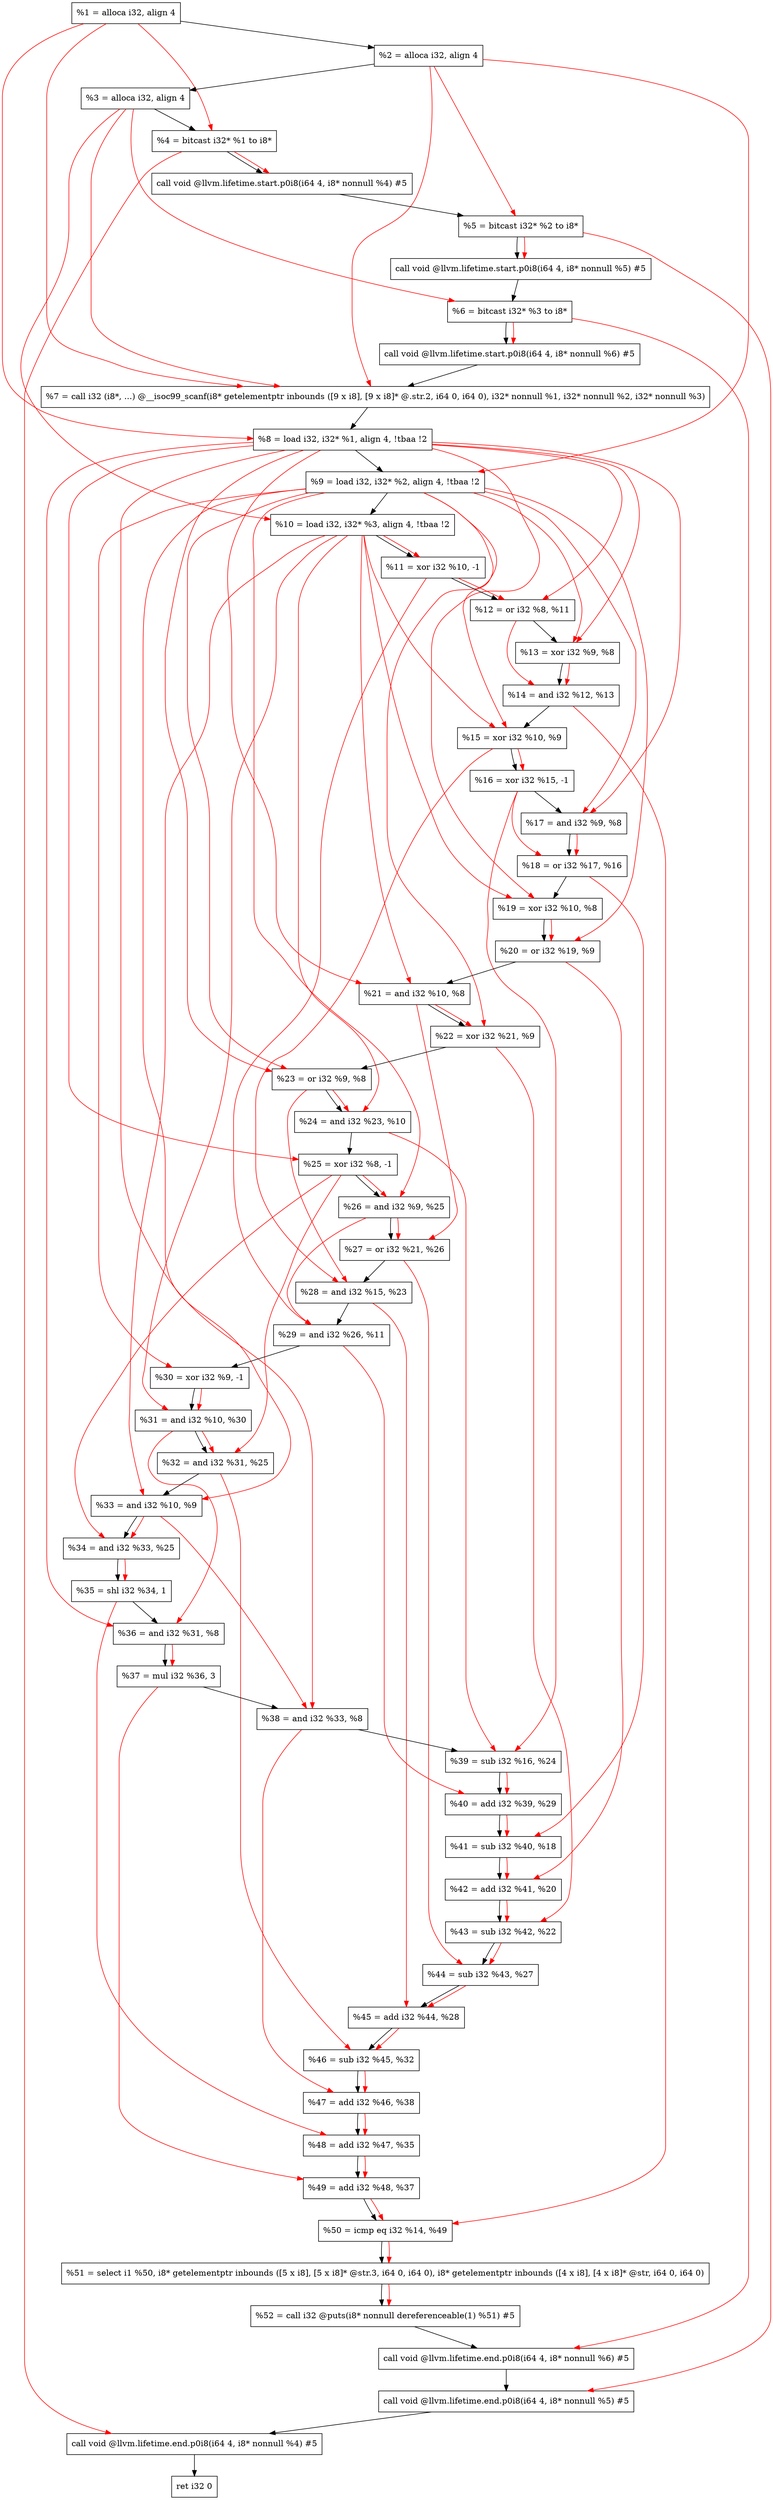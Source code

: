 digraph "DFG for'main' function" {
	Node0x14e0a28[shape=record, label="  %1 = alloca i32, align 4"];
	Node0x14e0aa8[shape=record, label="  %2 = alloca i32, align 4"];
	Node0x14e0b38[shape=record, label="  %3 = alloca i32, align 4"];
	Node0x14e0b98[shape=record, label="  %4 = bitcast i32* %1 to i8*"];
	Node0x14e1018[shape=record, label="  call void @llvm.lifetime.start.p0i8(i64 4, i8* nonnull %4) #5"];
	Node0x14e10f8[shape=record, label="  %5 = bitcast i32* %2 to i8*"];
	Node0x14e11f8[shape=record, label="  call void @llvm.lifetime.start.p0i8(i64 4, i8* nonnull %5) #5"];
	Node0x14e12b8[shape=record, label="  %6 = bitcast i32* %3 to i8*"];
	Node0x14e1368[shape=record, label="  call void @llvm.lifetime.start.p0i8(i64 4, i8* nonnull %6) #5"];
	Node0x14e15c8[shape=record, label="  %7 = call i32 (i8*, ...) @__isoc99_scanf(i8* getelementptr inbounds ([9 x i8], [9 x i8]* @.str.2, i64 0, i64 0), i32* nonnull %1, i32* nonnull %2, i32* nonnull %3)"];
	Node0x14e1688[shape=record, label="  %8 = load i32, i32* %1, align 4, !tbaa !2"];
	Node0x14e25f8[shape=record, label="  %9 = load i32, i32* %2, align 4, !tbaa !2"];
	Node0x14e2c68[shape=record, label="  %10 = load i32, i32* %3, align 4, !tbaa !2"];
	Node0x14e2ce0[shape=record, label="  %11 = xor i32 %10, -1"];
	Node0x14e2d50[shape=record, label="  %12 = or i32 %8, %11"];
	Node0x14e2dc0[shape=record, label="  %13 = xor i32 %9, %8"];
	Node0x14e2e30[shape=record, label="  %14 = and i32 %12, %13"];
	Node0x14e2ea0[shape=record, label="  %15 = xor i32 %10, %9"];
	Node0x14e2f10[shape=record, label="  %16 = xor i32 %15, -1"];
	Node0x14e2f80[shape=record, label="  %17 = and i32 %9, %8"];
	Node0x14e2ff0[shape=record, label="  %18 = or i32 %17, %16"];
	Node0x14e3060[shape=record, label="  %19 = xor i32 %10, %8"];
	Node0x14e30d0[shape=record, label="  %20 = or i32 %19, %9"];
	Node0x14e3140[shape=record, label="  %21 = and i32 %10, %8"];
	Node0x14e31b0[shape=record, label="  %22 = xor i32 %21, %9"];
	Node0x14e3220[shape=record, label="  %23 = or i32 %9, %8"];
	Node0x14e3290[shape=record, label="  %24 = and i32 %23, %10"];
	Node0x14e3300[shape=record, label="  %25 = xor i32 %8, -1"];
	Node0x14e3370[shape=record, label="  %26 = and i32 %9, %25"];
	Node0x14e33e0[shape=record, label="  %27 = or i32 %21, %26"];
	Node0x14e3450[shape=record, label="  %28 = and i32 %15, %23"];
	Node0x14e34c0[shape=record, label="  %29 = and i32 %26, %11"];
	Node0x14e3530[shape=record, label="  %30 = xor i32 %9, -1"];
	Node0x14e35a0[shape=record, label="  %31 = and i32 %10, %30"];
	Node0x14e3610[shape=record, label="  %32 = and i32 %31, %25"];
	Node0x14e3680[shape=record, label="  %33 = and i32 %10, %9"];
	Node0x14e36f0[shape=record, label="  %34 = and i32 %33, %25"];
	Node0x14e3760[shape=record, label="  %35 = shl i32 %34, 1"];
	Node0x14e37d0[shape=record, label="  %36 = and i32 %31, %8"];
	Node0x14e3840[shape=record, label="  %37 = mul i32 %36, 3"];
	Node0x14e38b0[shape=record, label="  %38 = and i32 %33, %8"];
	Node0x14e3920[shape=record, label="  %39 = sub i32 %16, %24"];
	Node0x14e3990[shape=record, label="  %40 = add i32 %39, %29"];
	Node0x14e3a00[shape=record, label="  %41 = sub i32 %40, %18"];
	Node0x14e3a70[shape=record, label="  %42 = add i32 %41, %20"];
	Node0x14e3ae0[shape=record, label="  %43 = sub i32 %42, %22"];
	Node0x14e3b50[shape=record, label="  %44 = sub i32 %43, %27"];
	Node0x14e3bc0[shape=record, label="  %45 = add i32 %44, %28"];
	Node0x14e3c30[shape=record, label="  %46 = sub i32 %45, %32"];
	Node0x14e3ca0[shape=record, label="  %47 = add i32 %46, %38"];
	Node0x14e3d10[shape=record, label="  %48 = add i32 %47, %35"];
	Node0x14e3d80[shape=record, label="  %49 = add i32 %48, %37"];
	Node0x14e3df0[shape=record, label="  %50 = icmp eq i32 %14, %49"];
	Node0x14809d8[shape=record, label="  %51 = select i1 %50, i8* getelementptr inbounds ([5 x i8], [5 x i8]* @str.3, i64 0, i64 0), i8* getelementptr inbounds ([4 x i8], [4 x i8]* @str, i64 0, i64 0)"];
	Node0x14e3e80[shape=record, label="  %52 = call i32 @puts(i8* nonnull dereferenceable(1) %51) #5"];
	Node0x14e40d8[shape=record, label="  call void @llvm.lifetime.end.p0i8(i64 4, i8* nonnull %6) #5"];
	Node0x14e4238[shape=record, label="  call void @llvm.lifetime.end.p0i8(i64 4, i8* nonnull %5) #5"];
	Node0x14e4348[shape=record, label="  call void @llvm.lifetime.end.p0i8(i64 4, i8* nonnull %4) #5"];
	Node0x14e4408[shape=record, label="  ret i32 0"];
	Node0x14e0a28 -> Node0x14e0aa8;
	Node0x14e0aa8 -> Node0x14e0b38;
	Node0x14e0b38 -> Node0x14e0b98;
	Node0x14e0b98 -> Node0x14e1018;
	Node0x14e1018 -> Node0x14e10f8;
	Node0x14e10f8 -> Node0x14e11f8;
	Node0x14e11f8 -> Node0x14e12b8;
	Node0x14e12b8 -> Node0x14e1368;
	Node0x14e1368 -> Node0x14e15c8;
	Node0x14e15c8 -> Node0x14e1688;
	Node0x14e1688 -> Node0x14e25f8;
	Node0x14e25f8 -> Node0x14e2c68;
	Node0x14e2c68 -> Node0x14e2ce0;
	Node0x14e2ce0 -> Node0x14e2d50;
	Node0x14e2d50 -> Node0x14e2dc0;
	Node0x14e2dc0 -> Node0x14e2e30;
	Node0x14e2e30 -> Node0x14e2ea0;
	Node0x14e2ea0 -> Node0x14e2f10;
	Node0x14e2f10 -> Node0x14e2f80;
	Node0x14e2f80 -> Node0x14e2ff0;
	Node0x14e2ff0 -> Node0x14e3060;
	Node0x14e3060 -> Node0x14e30d0;
	Node0x14e30d0 -> Node0x14e3140;
	Node0x14e3140 -> Node0x14e31b0;
	Node0x14e31b0 -> Node0x14e3220;
	Node0x14e3220 -> Node0x14e3290;
	Node0x14e3290 -> Node0x14e3300;
	Node0x14e3300 -> Node0x14e3370;
	Node0x14e3370 -> Node0x14e33e0;
	Node0x14e33e0 -> Node0x14e3450;
	Node0x14e3450 -> Node0x14e34c0;
	Node0x14e34c0 -> Node0x14e3530;
	Node0x14e3530 -> Node0x14e35a0;
	Node0x14e35a0 -> Node0x14e3610;
	Node0x14e3610 -> Node0x14e3680;
	Node0x14e3680 -> Node0x14e36f0;
	Node0x14e36f0 -> Node0x14e3760;
	Node0x14e3760 -> Node0x14e37d0;
	Node0x14e37d0 -> Node0x14e3840;
	Node0x14e3840 -> Node0x14e38b0;
	Node0x14e38b0 -> Node0x14e3920;
	Node0x14e3920 -> Node0x14e3990;
	Node0x14e3990 -> Node0x14e3a00;
	Node0x14e3a00 -> Node0x14e3a70;
	Node0x14e3a70 -> Node0x14e3ae0;
	Node0x14e3ae0 -> Node0x14e3b50;
	Node0x14e3b50 -> Node0x14e3bc0;
	Node0x14e3bc0 -> Node0x14e3c30;
	Node0x14e3c30 -> Node0x14e3ca0;
	Node0x14e3ca0 -> Node0x14e3d10;
	Node0x14e3d10 -> Node0x14e3d80;
	Node0x14e3d80 -> Node0x14e3df0;
	Node0x14e3df0 -> Node0x14809d8;
	Node0x14809d8 -> Node0x14e3e80;
	Node0x14e3e80 -> Node0x14e40d8;
	Node0x14e40d8 -> Node0x14e4238;
	Node0x14e4238 -> Node0x14e4348;
	Node0x14e4348 -> Node0x14e4408;
edge [color=red]
	Node0x14e0a28 -> Node0x14e0b98;
	Node0x14e0b98 -> Node0x14e1018;
	Node0x14e0aa8 -> Node0x14e10f8;
	Node0x14e10f8 -> Node0x14e11f8;
	Node0x14e0b38 -> Node0x14e12b8;
	Node0x14e12b8 -> Node0x14e1368;
	Node0x14e0a28 -> Node0x14e15c8;
	Node0x14e0aa8 -> Node0x14e15c8;
	Node0x14e0b38 -> Node0x14e15c8;
	Node0x14e0a28 -> Node0x14e1688;
	Node0x14e0aa8 -> Node0x14e25f8;
	Node0x14e0b38 -> Node0x14e2c68;
	Node0x14e2c68 -> Node0x14e2ce0;
	Node0x14e1688 -> Node0x14e2d50;
	Node0x14e2ce0 -> Node0x14e2d50;
	Node0x14e25f8 -> Node0x14e2dc0;
	Node0x14e1688 -> Node0x14e2dc0;
	Node0x14e2d50 -> Node0x14e2e30;
	Node0x14e2dc0 -> Node0x14e2e30;
	Node0x14e2c68 -> Node0x14e2ea0;
	Node0x14e25f8 -> Node0x14e2ea0;
	Node0x14e2ea0 -> Node0x14e2f10;
	Node0x14e25f8 -> Node0x14e2f80;
	Node0x14e1688 -> Node0x14e2f80;
	Node0x14e2f80 -> Node0x14e2ff0;
	Node0x14e2f10 -> Node0x14e2ff0;
	Node0x14e2c68 -> Node0x14e3060;
	Node0x14e1688 -> Node0x14e3060;
	Node0x14e3060 -> Node0x14e30d0;
	Node0x14e25f8 -> Node0x14e30d0;
	Node0x14e2c68 -> Node0x14e3140;
	Node0x14e1688 -> Node0x14e3140;
	Node0x14e3140 -> Node0x14e31b0;
	Node0x14e25f8 -> Node0x14e31b0;
	Node0x14e25f8 -> Node0x14e3220;
	Node0x14e1688 -> Node0x14e3220;
	Node0x14e3220 -> Node0x14e3290;
	Node0x14e2c68 -> Node0x14e3290;
	Node0x14e1688 -> Node0x14e3300;
	Node0x14e25f8 -> Node0x14e3370;
	Node0x14e3300 -> Node0x14e3370;
	Node0x14e3140 -> Node0x14e33e0;
	Node0x14e3370 -> Node0x14e33e0;
	Node0x14e2ea0 -> Node0x14e3450;
	Node0x14e3220 -> Node0x14e3450;
	Node0x14e3370 -> Node0x14e34c0;
	Node0x14e2ce0 -> Node0x14e34c0;
	Node0x14e25f8 -> Node0x14e3530;
	Node0x14e2c68 -> Node0x14e35a0;
	Node0x14e3530 -> Node0x14e35a0;
	Node0x14e35a0 -> Node0x14e3610;
	Node0x14e3300 -> Node0x14e3610;
	Node0x14e2c68 -> Node0x14e3680;
	Node0x14e25f8 -> Node0x14e3680;
	Node0x14e3680 -> Node0x14e36f0;
	Node0x14e3300 -> Node0x14e36f0;
	Node0x14e36f0 -> Node0x14e3760;
	Node0x14e35a0 -> Node0x14e37d0;
	Node0x14e1688 -> Node0x14e37d0;
	Node0x14e37d0 -> Node0x14e3840;
	Node0x14e3680 -> Node0x14e38b0;
	Node0x14e1688 -> Node0x14e38b0;
	Node0x14e2f10 -> Node0x14e3920;
	Node0x14e3290 -> Node0x14e3920;
	Node0x14e3920 -> Node0x14e3990;
	Node0x14e34c0 -> Node0x14e3990;
	Node0x14e3990 -> Node0x14e3a00;
	Node0x14e2ff0 -> Node0x14e3a00;
	Node0x14e3a00 -> Node0x14e3a70;
	Node0x14e30d0 -> Node0x14e3a70;
	Node0x14e3a70 -> Node0x14e3ae0;
	Node0x14e31b0 -> Node0x14e3ae0;
	Node0x14e3ae0 -> Node0x14e3b50;
	Node0x14e33e0 -> Node0x14e3b50;
	Node0x14e3b50 -> Node0x14e3bc0;
	Node0x14e3450 -> Node0x14e3bc0;
	Node0x14e3bc0 -> Node0x14e3c30;
	Node0x14e3610 -> Node0x14e3c30;
	Node0x14e3c30 -> Node0x14e3ca0;
	Node0x14e38b0 -> Node0x14e3ca0;
	Node0x14e3ca0 -> Node0x14e3d10;
	Node0x14e3760 -> Node0x14e3d10;
	Node0x14e3d10 -> Node0x14e3d80;
	Node0x14e3840 -> Node0x14e3d80;
	Node0x14e2e30 -> Node0x14e3df0;
	Node0x14e3d80 -> Node0x14e3df0;
	Node0x14e3df0 -> Node0x14809d8;
	Node0x14809d8 -> Node0x14e3e80;
	Node0x14e12b8 -> Node0x14e40d8;
	Node0x14e10f8 -> Node0x14e4238;
	Node0x14e0b98 -> Node0x14e4348;
}
